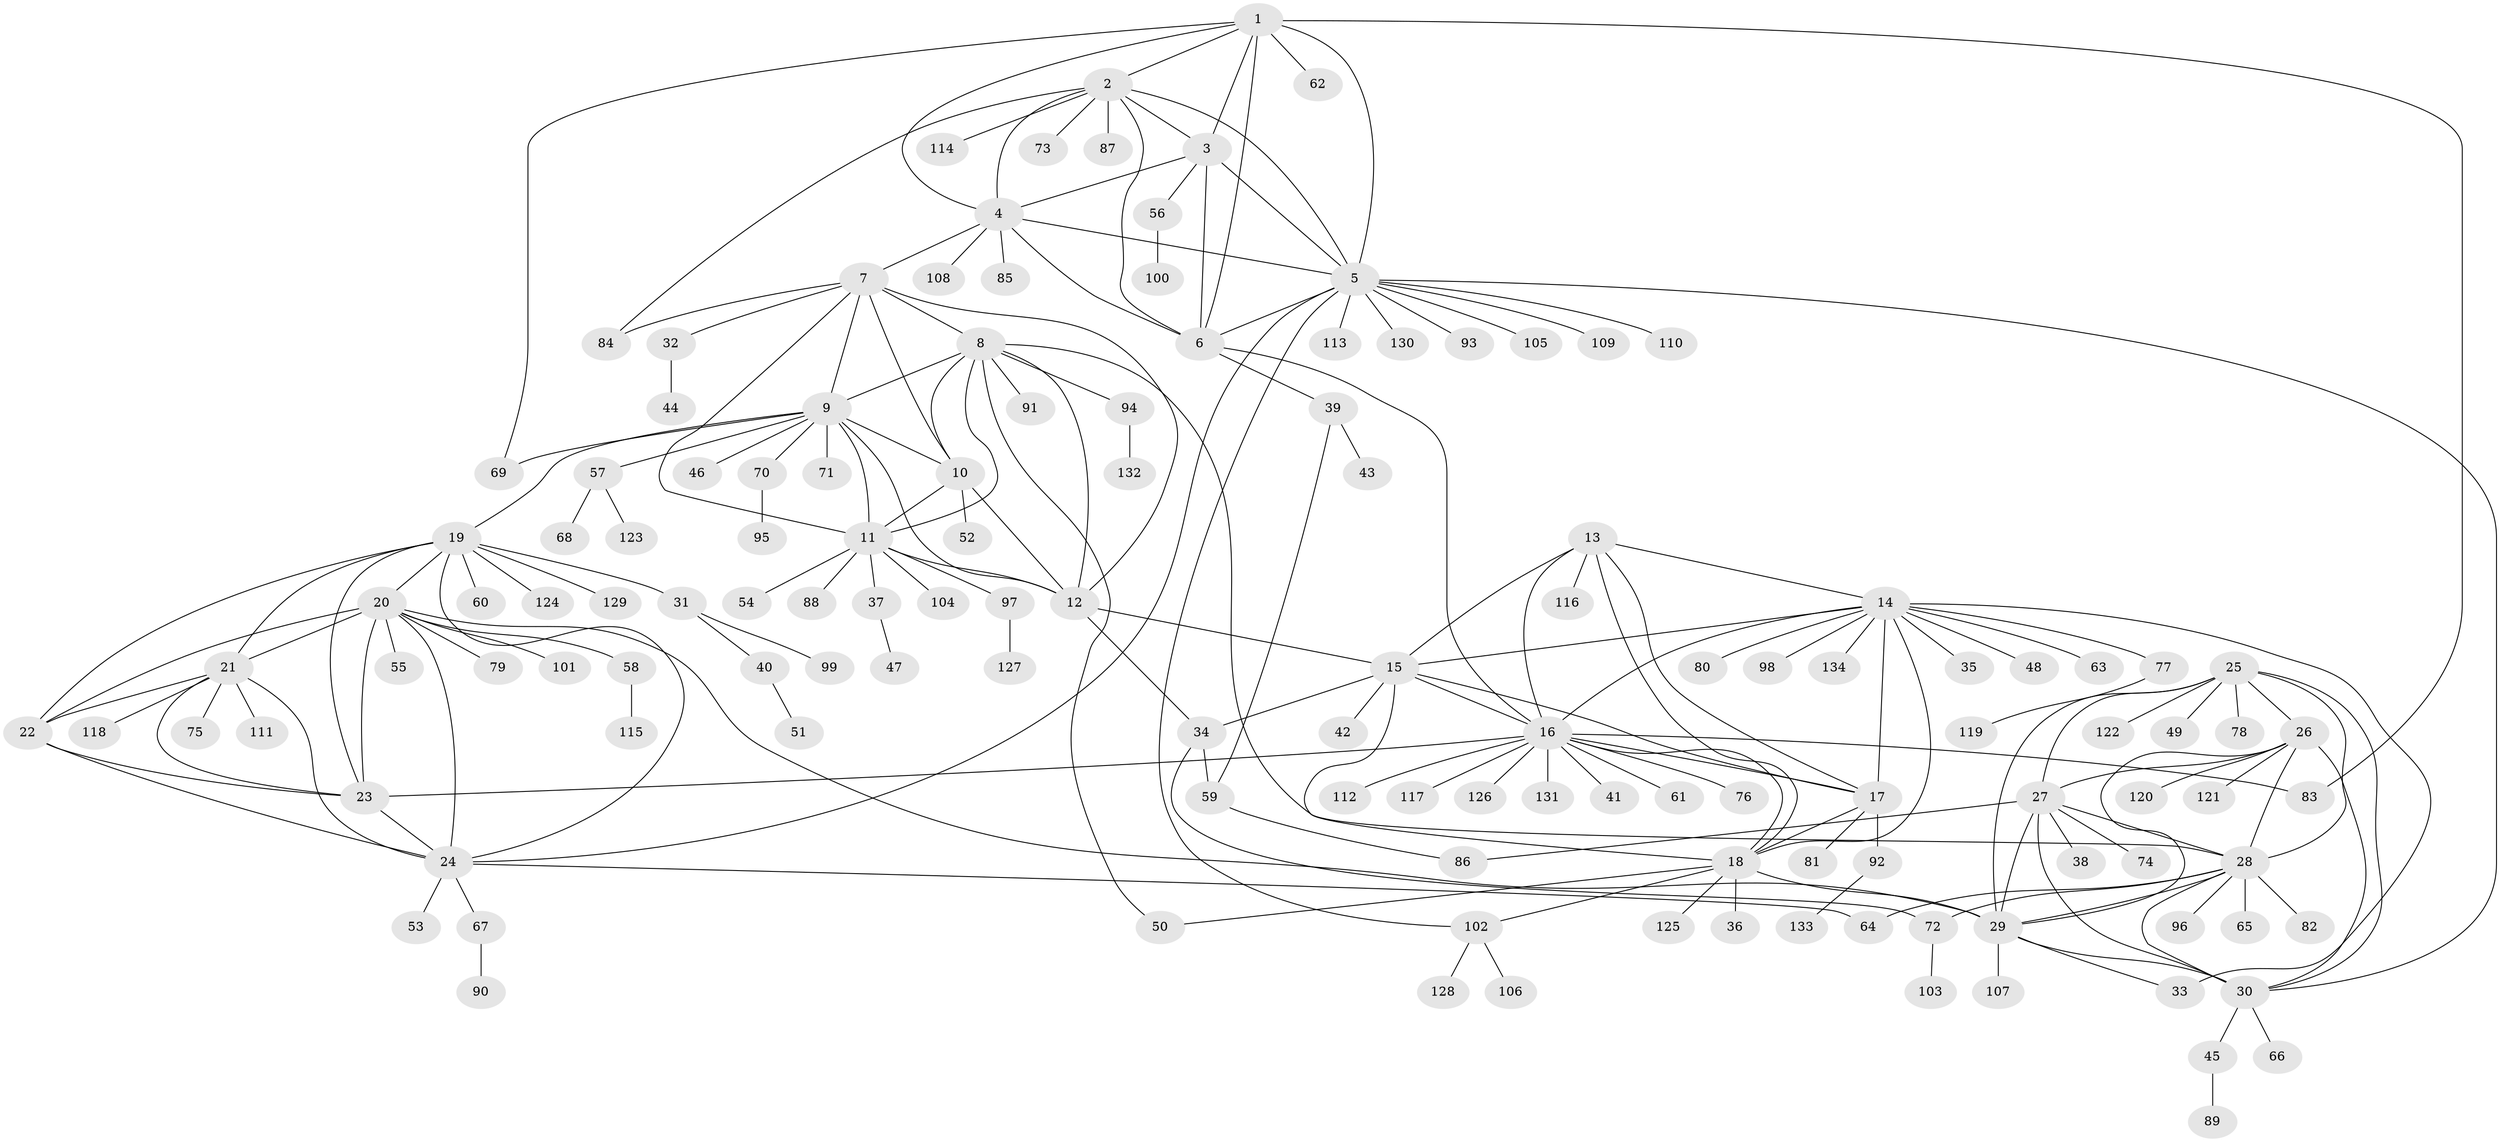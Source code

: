 // Generated by graph-tools (version 1.1) at 2025/26/03/09/25 03:26:39]
// undirected, 134 vertices, 200 edges
graph export_dot {
graph [start="1"]
  node [color=gray90,style=filled];
  1;
  2;
  3;
  4;
  5;
  6;
  7;
  8;
  9;
  10;
  11;
  12;
  13;
  14;
  15;
  16;
  17;
  18;
  19;
  20;
  21;
  22;
  23;
  24;
  25;
  26;
  27;
  28;
  29;
  30;
  31;
  32;
  33;
  34;
  35;
  36;
  37;
  38;
  39;
  40;
  41;
  42;
  43;
  44;
  45;
  46;
  47;
  48;
  49;
  50;
  51;
  52;
  53;
  54;
  55;
  56;
  57;
  58;
  59;
  60;
  61;
  62;
  63;
  64;
  65;
  66;
  67;
  68;
  69;
  70;
  71;
  72;
  73;
  74;
  75;
  76;
  77;
  78;
  79;
  80;
  81;
  82;
  83;
  84;
  85;
  86;
  87;
  88;
  89;
  90;
  91;
  92;
  93;
  94;
  95;
  96;
  97;
  98;
  99;
  100;
  101;
  102;
  103;
  104;
  105;
  106;
  107;
  108;
  109;
  110;
  111;
  112;
  113;
  114;
  115;
  116;
  117;
  118;
  119;
  120;
  121;
  122;
  123;
  124;
  125;
  126;
  127;
  128;
  129;
  130;
  131;
  132;
  133;
  134;
  1 -- 2;
  1 -- 3;
  1 -- 4;
  1 -- 5;
  1 -- 6;
  1 -- 62;
  1 -- 69;
  1 -- 83;
  2 -- 3;
  2 -- 4;
  2 -- 5;
  2 -- 6;
  2 -- 73;
  2 -- 84;
  2 -- 87;
  2 -- 114;
  3 -- 4;
  3 -- 5;
  3 -- 6;
  3 -- 56;
  4 -- 5;
  4 -- 6;
  4 -- 7;
  4 -- 85;
  4 -- 108;
  5 -- 6;
  5 -- 24;
  5 -- 30;
  5 -- 93;
  5 -- 102;
  5 -- 105;
  5 -- 109;
  5 -- 110;
  5 -- 113;
  5 -- 130;
  6 -- 16;
  6 -- 39;
  7 -- 8;
  7 -- 9;
  7 -- 10;
  7 -- 11;
  7 -- 12;
  7 -- 32;
  7 -- 84;
  8 -- 9;
  8 -- 10;
  8 -- 11;
  8 -- 12;
  8 -- 28;
  8 -- 50;
  8 -- 91;
  8 -- 94;
  9 -- 10;
  9 -- 11;
  9 -- 12;
  9 -- 19;
  9 -- 46;
  9 -- 57;
  9 -- 69;
  9 -- 70;
  9 -- 71;
  10 -- 11;
  10 -- 12;
  10 -- 52;
  11 -- 12;
  11 -- 37;
  11 -- 54;
  11 -- 88;
  11 -- 97;
  11 -- 104;
  12 -- 15;
  12 -- 34;
  13 -- 14;
  13 -- 15;
  13 -- 16;
  13 -- 17;
  13 -- 18;
  13 -- 116;
  14 -- 15;
  14 -- 16;
  14 -- 17;
  14 -- 18;
  14 -- 33;
  14 -- 35;
  14 -- 48;
  14 -- 63;
  14 -- 77;
  14 -- 80;
  14 -- 98;
  14 -- 134;
  15 -- 16;
  15 -- 17;
  15 -- 18;
  15 -- 34;
  15 -- 42;
  16 -- 17;
  16 -- 18;
  16 -- 23;
  16 -- 41;
  16 -- 61;
  16 -- 76;
  16 -- 83;
  16 -- 112;
  16 -- 117;
  16 -- 126;
  16 -- 131;
  17 -- 18;
  17 -- 81;
  17 -- 92;
  18 -- 29;
  18 -- 36;
  18 -- 50;
  18 -- 102;
  18 -- 125;
  19 -- 20;
  19 -- 21;
  19 -- 22;
  19 -- 23;
  19 -- 24;
  19 -- 31;
  19 -- 60;
  19 -- 124;
  19 -- 129;
  20 -- 21;
  20 -- 22;
  20 -- 23;
  20 -- 24;
  20 -- 29;
  20 -- 55;
  20 -- 58;
  20 -- 79;
  20 -- 101;
  21 -- 22;
  21 -- 23;
  21 -- 24;
  21 -- 75;
  21 -- 111;
  21 -- 118;
  22 -- 23;
  22 -- 24;
  23 -- 24;
  24 -- 53;
  24 -- 64;
  24 -- 67;
  25 -- 26;
  25 -- 27;
  25 -- 28;
  25 -- 29;
  25 -- 30;
  25 -- 49;
  25 -- 78;
  25 -- 122;
  26 -- 27;
  26 -- 28;
  26 -- 29;
  26 -- 30;
  26 -- 120;
  26 -- 121;
  27 -- 28;
  27 -- 29;
  27 -- 30;
  27 -- 38;
  27 -- 74;
  27 -- 86;
  28 -- 29;
  28 -- 30;
  28 -- 64;
  28 -- 65;
  28 -- 72;
  28 -- 82;
  28 -- 96;
  29 -- 30;
  29 -- 33;
  29 -- 107;
  30 -- 45;
  30 -- 66;
  31 -- 40;
  31 -- 99;
  32 -- 44;
  34 -- 59;
  34 -- 72;
  37 -- 47;
  39 -- 43;
  39 -- 59;
  40 -- 51;
  45 -- 89;
  56 -- 100;
  57 -- 68;
  57 -- 123;
  58 -- 115;
  59 -- 86;
  67 -- 90;
  70 -- 95;
  72 -- 103;
  77 -- 119;
  92 -- 133;
  94 -- 132;
  97 -- 127;
  102 -- 106;
  102 -- 128;
}
